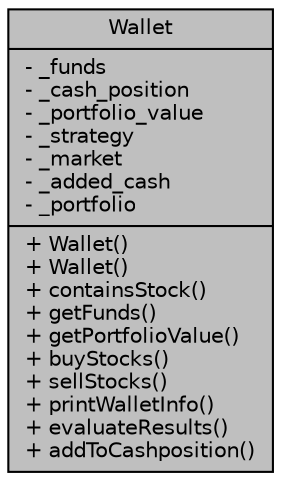 digraph "Wallet"
{
 // LATEX_PDF_SIZE
  edge [fontname="Helvetica",fontsize="10",labelfontname="Helvetica",labelfontsize="10"];
  node [fontname="Helvetica",fontsize="10",shape=record];
  Node1 [label="{Wallet\n|- _funds\l- _cash_position\l- _portfolio_value\l- _strategy\l- _market\l- _added_cash\l- _portfolio\l|+ Wallet()\l+ Wallet()\l+ containsStock()\l+ getFunds()\l+ getPortfolioValue()\l+ buyStocks()\l+ sellStocks()\l+ printWalletInfo()\l+ evaluateResults()\l+ addToCashposition()\l}",height=0.2,width=0.4,color="black", fillcolor="grey75", style="filled", fontcolor="black",tooltip=" "];
}
